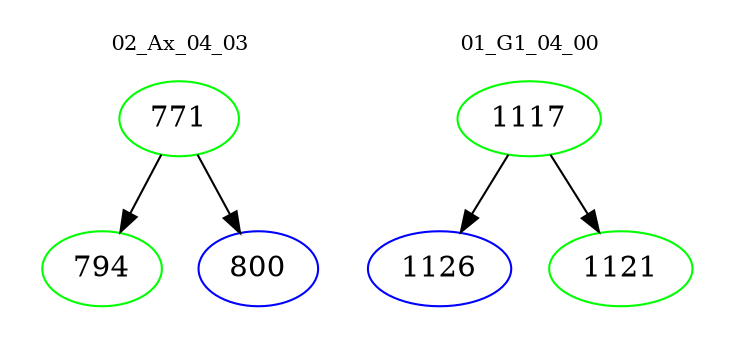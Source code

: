 digraph{
subgraph cluster_0 {
color = white
label = "02_Ax_04_03";
fontsize=10;
T0_771 [label="771", color="green"]
T0_771 -> T0_794 [color="black"]
T0_794 [label="794", color="green"]
T0_771 -> T0_800 [color="black"]
T0_800 [label="800", color="blue"]
}
subgraph cluster_1 {
color = white
label = "01_G1_04_00";
fontsize=10;
T1_1117 [label="1117", color="green"]
T1_1117 -> T1_1126 [color="black"]
T1_1126 [label="1126", color="blue"]
T1_1117 -> T1_1121 [color="black"]
T1_1121 [label="1121", color="green"]
}
}
